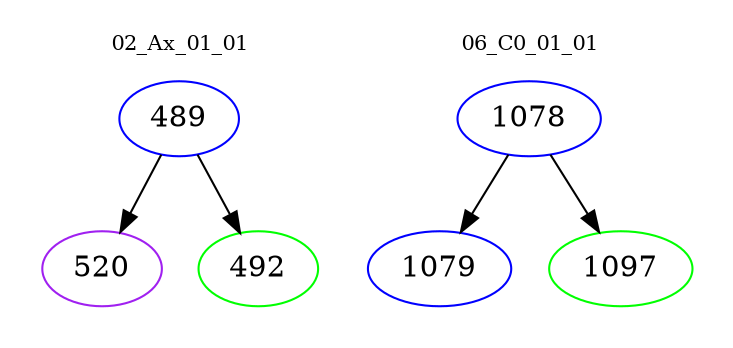 digraph{
subgraph cluster_0 {
color = white
label = "02_Ax_01_01";
fontsize=10;
T0_489 [label="489", color="blue"]
T0_489 -> T0_520 [color="black"]
T0_520 [label="520", color="purple"]
T0_489 -> T0_492 [color="black"]
T0_492 [label="492", color="green"]
}
subgraph cluster_1 {
color = white
label = "06_C0_01_01";
fontsize=10;
T1_1078 [label="1078", color="blue"]
T1_1078 -> T1_1079 [color="black"]
T1_1079 [label="1079", color="blue"]
T1_1078 -> T1_1097 [color="black"]
T1_1097 [label="1097", color="green"]
}
}
